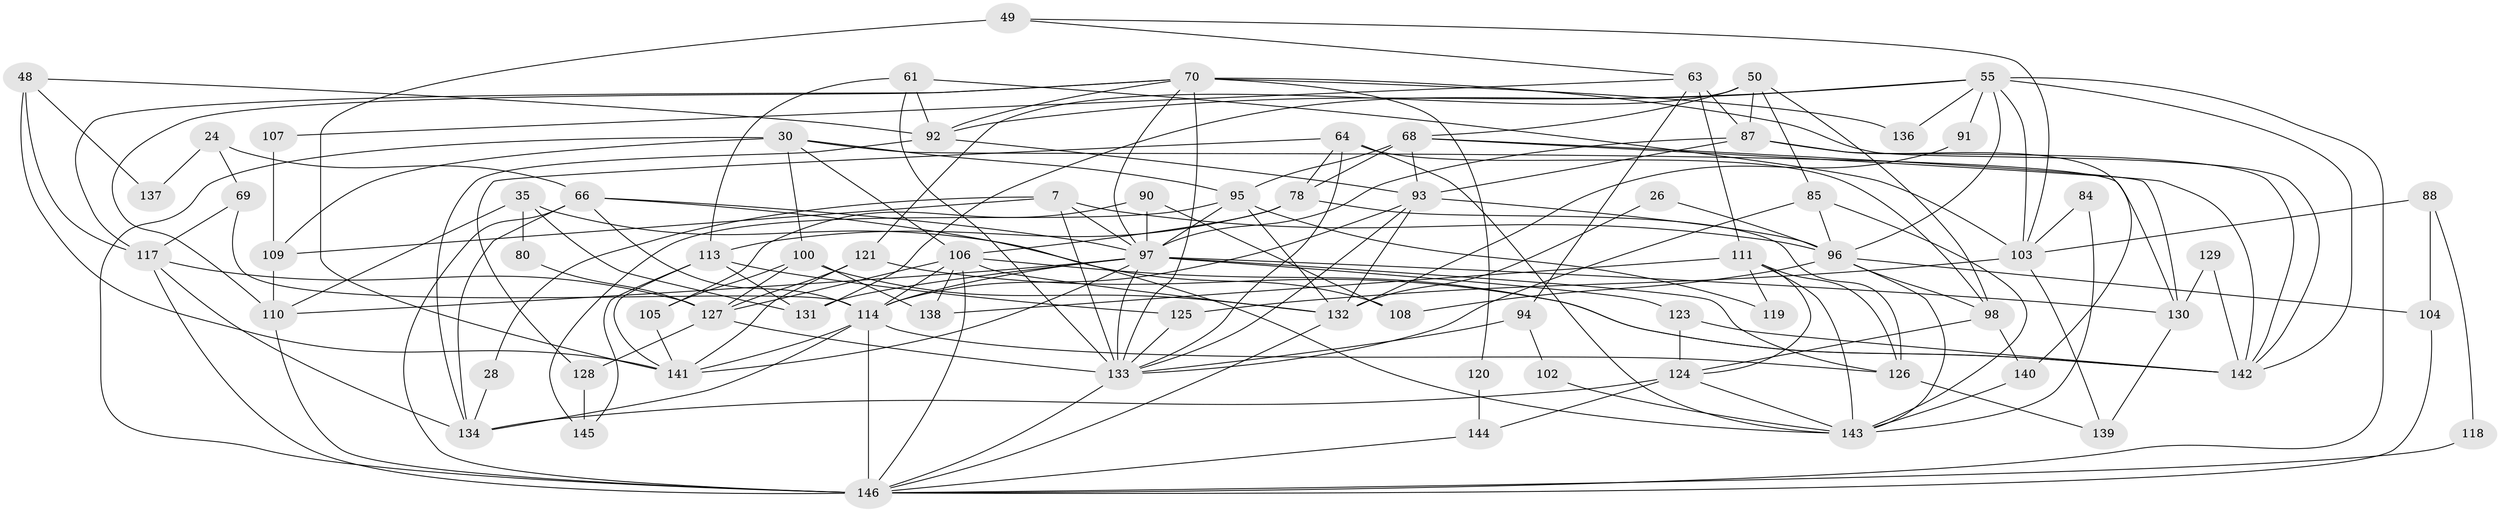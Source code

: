 // original degree distribution, {3: 0.2465753424657534, 4: 0.21232876712328766, 5: 0.17123287671232876, 2: 0.1917808219178082, 6: 0.1095890410958904, 8: 0.02054794520547945, 9: 0.00684931506849315, 7: 0.0410958904109589}
// Generated by graph-tools (version 1.1) at 2025/51/03/09/25 04:51:38]
// undirected, 73 vertices, 176 edges
graph export_dot {
graph [start="1"]
  node [color=gray90,style=filled];
  7;
  24 [super="+17"];
  26;
  28;
  30;
  35;
  48;
  49 [super="+25"];
  50;
  55;
  61;
  63 [super="+19"];
  64 [super="+32"];
  66 [super="+14"];
  68 [super="+18+31"];
  69;
  70 [super="+45+11"];
  78;
  80;
  84;
  85 [super="+57"];
  87;
  88;
  90;
  91;
  92;
  93 [super="+71"];
  94;
  95 [super="+21"];
  96 [super="+8+83"];
  97 [super="+5+34+52+74"];
  98 [super="+36"];
  100;
  102;
  103 [super="+38"];
  104;
  105;
  106 [super="+65+73"];
  107;
  108;
  109 [super="+23"];
  110 [super="+42"];
  111 [super="+101"];
  113 [super="+41"];
  114 [super="+60+89"];
  117 [super="+72+77"];
  118;
  119;
  120;
  121 [super="+37"];
  123 [super="+81"];
  124 [super="+56+75"];
  125;
  126;
  127 [super="+112"];
  128;
  129;
  130 [super="+15+39"];
  131;
  132 [super="+20"];
  133 [super="+59+116+122"];
  134 [super="+53"];
  136;
  137;
  138;
  139 [super="+58"];
  140;
  141 [super="+27+62"];
  142 [super="+99+67+3"];
  143 [super="+79+54"];
  144;
  145;
  146 [super="+22+9+135"];
  7 -- 28;
  7 -- 96;
  7 -- 109 [weight=2];
  7 -- 97;
  7 -- 133;
  24 -- 66 [weight=2];
  24 -- 137;
  24 -- 69;
  26 -- 132;
  26 -- 96 [weight=2];
  28 -- 134;
  30 -- 100;
  30 -- 109;
  30 -- 95;
  30 -- 130;
  30 -- 146 [weight=3];
  30 -- 106;
  35 -- 110;
  35 -- 131;
  35 -- 80;
  35 -- 108;
  48 -- 92;
  48 -- 137;
  48 -- 141;
  48 -- 117;
  49 -- 63;
  49 -- 103;
  49 -- 141 [weight=2];
  50 -- 87;
  50 -- 98;
  50 -- 121;
  50 -- 85;
  50 -- 68;
  55 -- 131;
  55 -- 91;
  55 -- 92;
  55 -- 136;
  55 -- 96;
  55 -- 142;
  55 -- 103;
  55 -- 146;
  61 -- 92;
  61 -- 113;
  61 -- 103;
  61 -- 133;
  63 -- 87 [weight=2];
  63 -- 111 [weight=2];
  63 -- 107;
  63 -- 94;
  64 -- 78;
  64 -- 128;
  64 -- 98;
  64 -- 143;
  64 -- 133;
  66 -- 97;
  66 -- 134;
  66 -- 143;
  66 -- 146 [weight=2];
  66 -- 114 [weight=2];
  68 -- 142;
  68 -- 93 [weight=2];
  68 -- 130 [weight=2];
  68 -- 78;
  68 -- 95;
  69 -- 117;
  69 -- 114;
  70 -- 117 [weight=2];
  70 -- 136;
  70 -- 142 [weight=2];
  70 -- 97;
  70 -- 120;
  70 -- 133 [weight=2];
  70 -- 92;
  70 -- 110;
  78 -- 126;
  78 -- 113 [weight=2];
  78 -- 106;
  80 -- 127;
  84 -- 103;
  84 -- 143;
  85 -- 143;
  85 -- 96 [weight=2];
  85 -- 133 [weight=2];
  87 -- 140;
  87 -- 142;
  87 -- 93;
  87 -- 97;
  88 -- 104;
  88 -- 118;
  88 -- 103;
  90 -- 97;
  90 -- 105;
  90 -- 108;
  91 -- 132;
  92 -- 93;
  92 -- 134 [weight=2];
  93 -- 132 [weight=2];
  93 -- 96 [weight=2];
  93 -- 133;
  93 -- 114 [weight=2];
  94 -- 102;
  94 -- 133;
  95 -- 132 [weight=2];
  95 -- 119;
  95 -- 145;
  95 -- 97;
  96 -- 108 [weight=2];
  96 -- 104;
  96 -- 98;
  96 -- 143 [weight=2];
  97 -- 130 [weight=3];
  97 -- 131;
  97 -- 114;
  97 -- 123;
  97 -- 126;
  97 -- 141 [weight=2];
  97 -- 110;
  97 -- 133;
  98 -- 140;
  98 -- 124;
  100 -- 105;
  100 -- 132;
  100 -- 138;
  100 -- 127;
  102 -- 143;
  103 -- 139;
  103 -- 125;
  104 -- 146;
  105 -- 141;
  106 -- 142 [weight=2];
  106 -- 146;
  106 -- 132;
  106 -- 138;
  106 -- 127;
  106 -- 114 [weight=2];
  107 -- 109;
  109 -- 110;
  110 -- 146 [weight=2];
  111 -- 126;
  111 -- 143 [weight=3];
  111 -- 119;
  111 -- 138;
  111 -- 124;
  113 -- 125;
  113 -- 131;
  113 -- 145;
  113 -- 141 [weight=2];
  114 -- 134;
  114 -- 141;
  114 -- 146;
  114 -- 126;
  117 -- 146 [weight=2];
  117 -- 134;
  117 -- 127;
  118 -- 146;
  120 -- 144;
  121 -- 142;
  121 -- 141 [weight=2];
  121 -- 127;
  123 -- 124;
  123 -- 142;
  124 -- 144;
  124 -- 134 [weight=2];
  124 -- 143;
  125 -- 133;
  126 -- 139;
  127 -- 133 [weight=2];
  127 -- 128;
  128 -- 145;
  129 -- 130;
  129 -- 142;
  130 -- 139;
  132 -- 146;
  133 -- 146 [weight=3];
  140 -- 143;
  144 -- 146;
}
